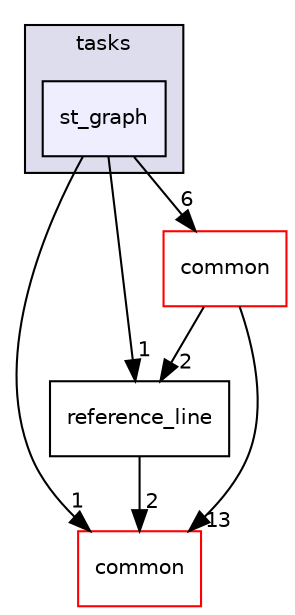 digraph "modules/planning/tasks/st_graph" {
  compound=true
  node [ fontsize="10", fontname="Helvetica"];
  edge [ labelfontsize="10", labelfontname="Helvetica"];
  subgraph clusterdir_71dbafa6aca09b7fb8e2860fcceb6177 {
    graph [ bgcolor="#ddddee", pencolor="black", label="tasks" fontname="Helvetica", fontsize="10", URL="dir_71dbafa6aca09b7fb8e2860fcceb6177.html"]
  dir_4f3146e5764c11425a3123a73d5422b7 [shape=box, label="st_graph", style="filled", fillcolor="#eeeeff", pencolor="black", URL="dir_4f3146e5764c11425a3123a73d5422b7.html"];
  }
  dir_215a6cee4434727da638ab5cece17fbb [shape=box label="reference_line" URL="dir_215a6cee4434727da638ab5cece17fbb.html"];
  dir_9a5e51f49964887903df6eed98080585 [shape=box label="common" fillcolor="white" style="filled" color="red" URL="dir_9a5e51f49964887903df6eed98080585.html"];
  dir_66bbc1175c980ce8ddd485259d3b02bb [shape=box label="common" fillcolor="white" style="filled" color="red" URL="dir_66bbc1175c980ce8ddd485259d3b02bb.html"];
  dir_215a6cee4434727da638ab5cece17fbb->dir_9a5e51f49964887903df6eed98080585 [headlabel="2", labeldistance=1.5 headhref="dir_000192_000050.html"];
  dir_4f3146e5764c11425a3123a73d5422b7->dir_215a6cee4434727da638ab5cece17fbb [headlabel="1", labeldistance=1.5 headhref="dir_000200_000192.html"];
  dir_4f3146e5764c11425a3123a73d5422b7->dir_9a5e51f49964887903df6eed98080585 [headlabel="1", labeldistance=1.5 headhref="dir_000200_000050.html"];
  dir_4f3146e5764c11425a3123a73d5422b7->dir_66bbc1175c980ce8ddd485259d3b02bb [headlabel="6", labeldistance=1.5 headhref="dir_000200_000175.html"];
  dir_66bbc1175c980ce8ddd485259d3b02bb->dir_215a6cee4434727da638ab5cece17fbb [headlabel="2", labeldistance=1.5 headhref="dir_000175_000192.html"];
  dir_66bbc1175c980ce8ddd485259d3b02bb->dir_9a5e51f49964887903df6eed98080585 [headlabel="13", labeldistance=1.5 headhref="dir_000175_000050.html"];
}
